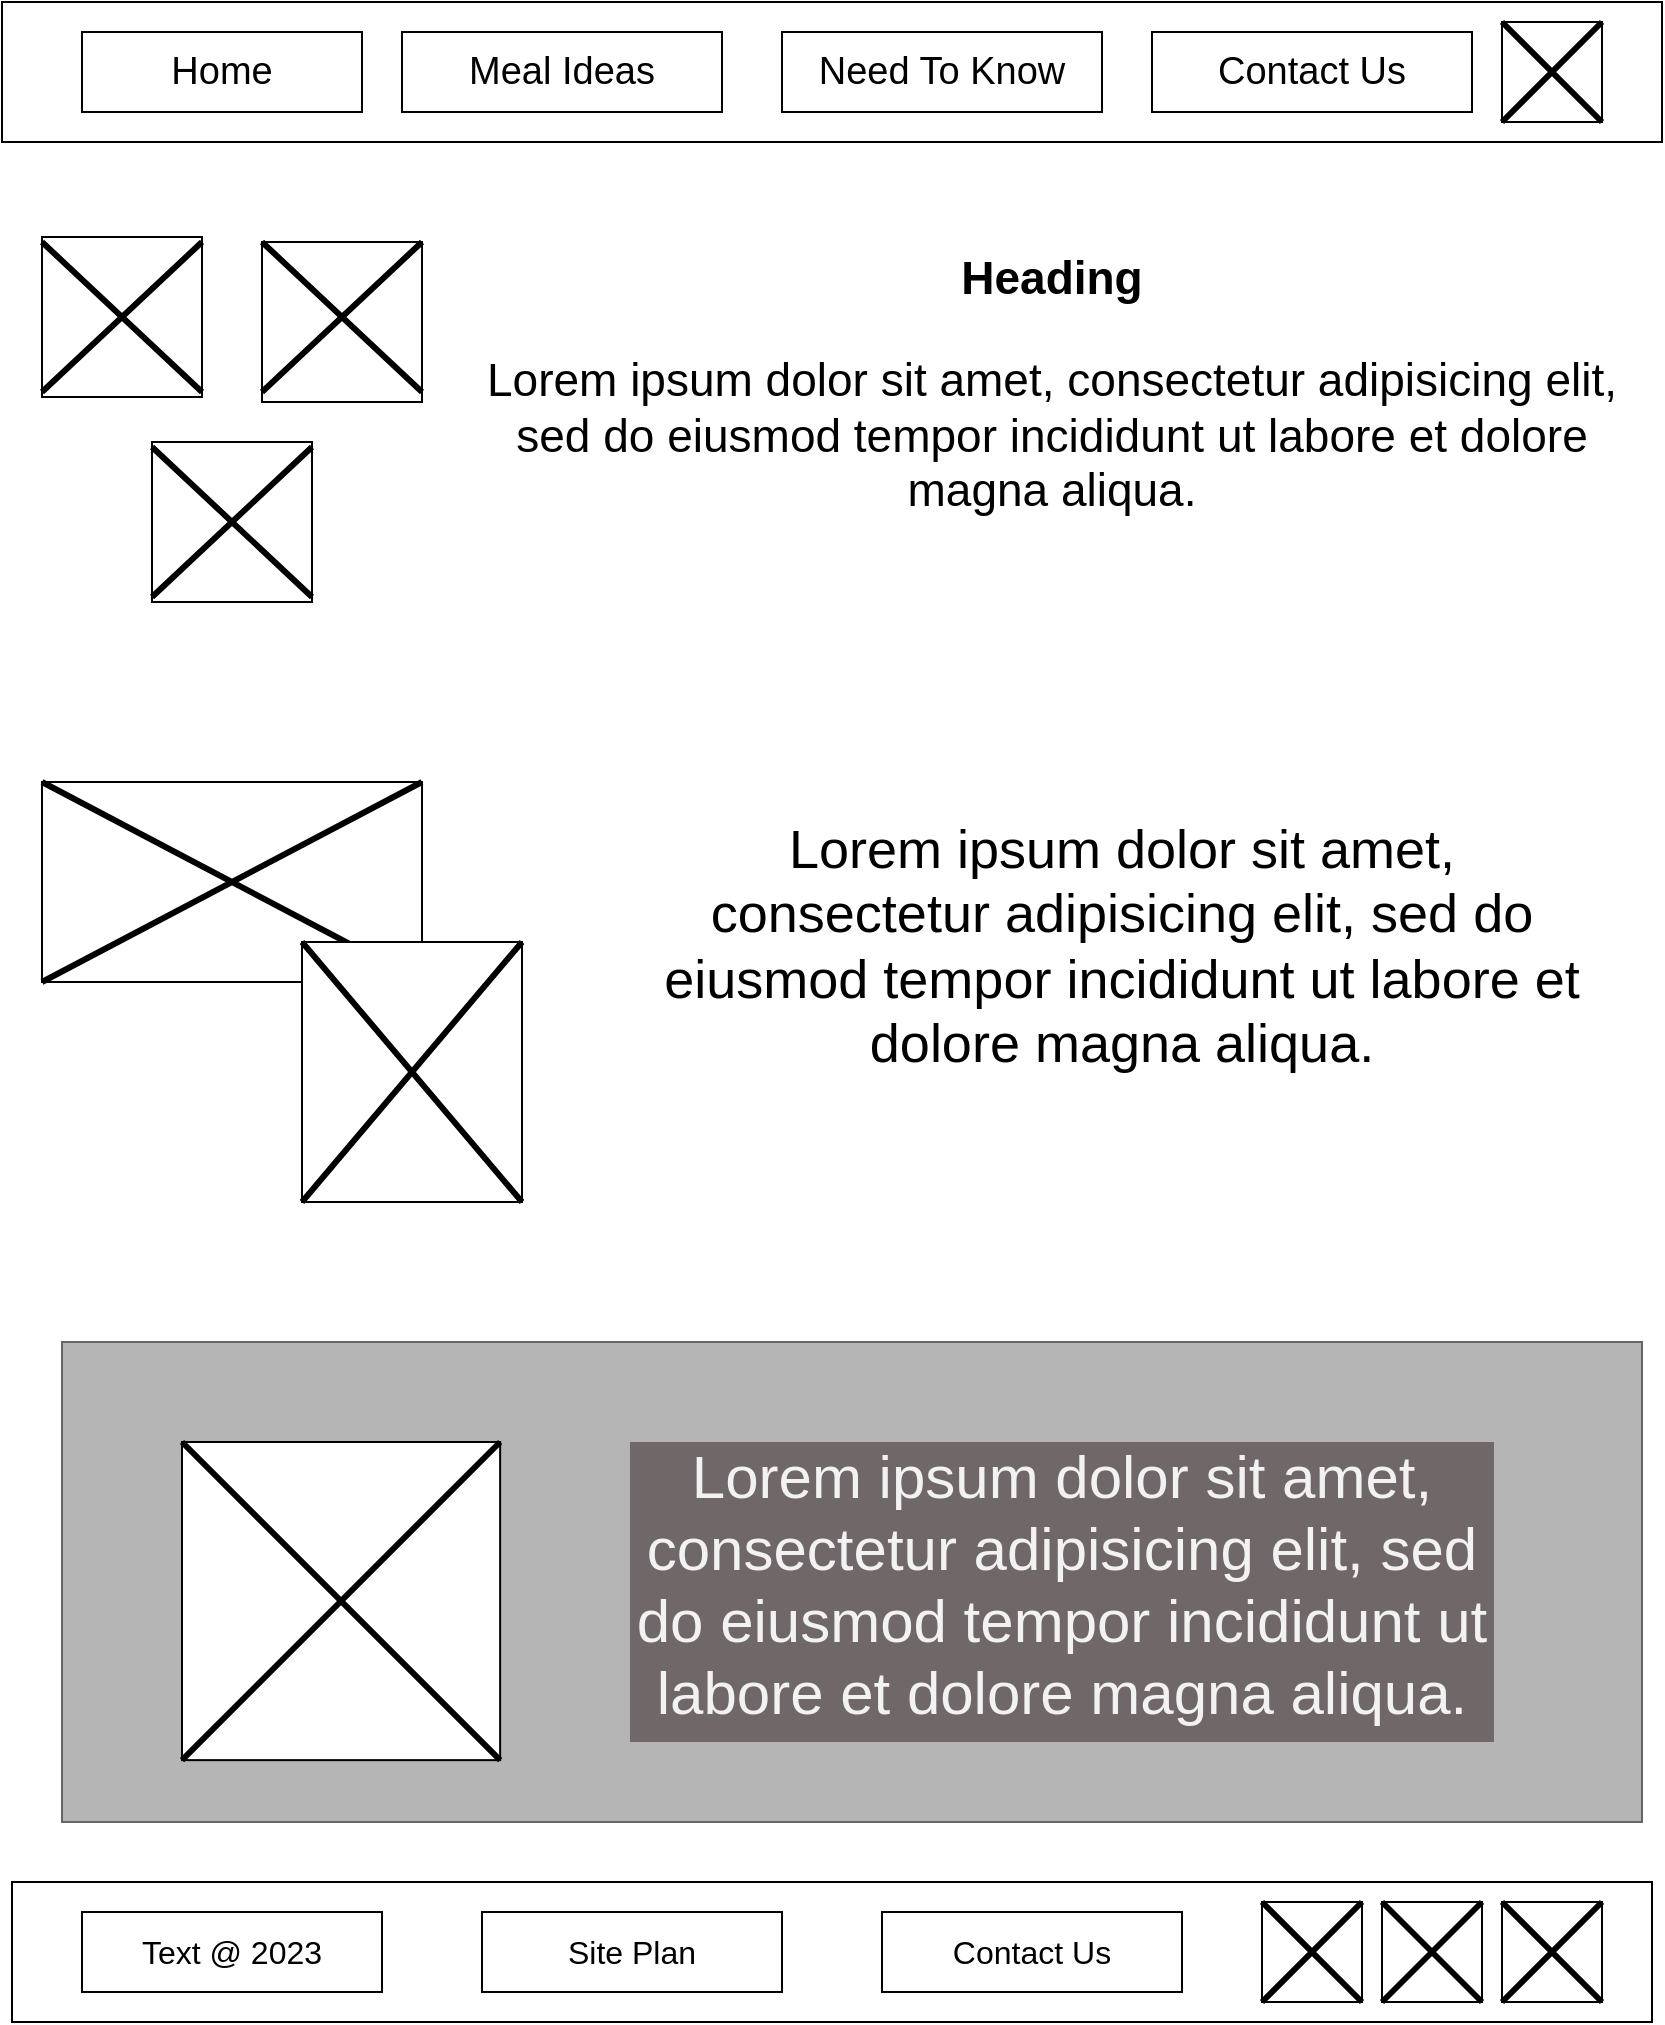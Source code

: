 <mxfile version="22.0.8" type="device">
  <diagram name="Page-1" id="4NdmZDGdV9eQTbaRouFe">
    <mxGraphModel dx="3244" dy="3424" grid="1" gridSize="10" guides="1" tooltips="1" connect="1" arrows="1" fold="1" page="1" pageScale="1" pageWidth="850" pageHeight="1100" math="0" shadow="0">
      <root>
        <mxCell id="0" />
        <mxCell id="1" parent="0" />
        <mxCell id="ePWSj0OLA_SV6YG4xHlB-46" value="" style="rounded=0;whiteSpace=wrap;html=1;fillColor=#B5B5B5;strokeColor=#666666;fontColor=#333333;" vertex="1" parent="1">
          <mxGeometry x="-810" y="-1520" width="790" height="240" as="geometry" />
        </mxCell>
        <mxCell id="ePWSj0OLA_SV6YG4xHlB-29" value="" style="rounded=0;whiteSpace=wrap;html=1;rotation=0;" vertex="1" parent="1">
          <mxGeometry x="-820" y="-1800" width="190" height="100" as="geometry" />
        </mxCell>
        <mxCell id="ePWSj0OLA_SV6YG4xHlB-1" value="" style="rounded=0;whiteSpace=wrap;html=1;" vertex="1" parent="1">
          <mxGeometry x="-840" y="-2190" width="830" height="70" as="geometry" />
        </mxCell>
        <mxCell id="ePWSj0OLA_SV6YG4xHlB-2" value="" style="whiteSpace=wrap;html=1;aspect=fixed;" vertex="1" parent="1">
          <mxGeometry x="-90" y="-2180" width="50" height="50" as="geometry" />
        </mxCell>
        <mxCell id="ePWSj0OLA_SV6YG4xHlB-3" value="" style="shape=umlDestroy;whiteSpace=wrap;html=1;strokeWidth=3;targetShapes=umlLifeline;" vertex="1" parent="1">
          <mxGeometry x="-90" y="-2180" width="50" height="50" as="geometry" />
        </mxCell>
        <mxCell id="ePWSj0OLA_SV6YG4xHlB-4" value="&lt;font style=&quot;font-size: 19px;&quot;&gt;Home&lt;/font&gt;" style="html=1;whiteSpace=wrap;" vertex="1" parent="1">
          <mxGeometry x="-800" y="-2175" width="140" height="40" as="geometry" />
        </mxCell>
        <mxCell id="ePWSj0OLA_SV6YG4xHlB-5" value="&lt;font style=&quot;font-size: 19px;&quot;&gt;Meal Ideas&lt;/font&gt;" style="html=1;whiteSpace=wrap;" vertex="1" parent="1">
          <mxGeometry x="-640" y="-2175" width="160" height="40" as="geometry" />
        </mxCell>
        <mxCell id="ePWSj0OLA_SV6YG4xHlB-6" value="&lt;font style=&quot;font-size: 19px;&quot;&gt;Need To Know&lt;/font&gt;" style="html=1;whiteSpace=wrap;" vertex="1" parent="1">
          <mxGeometry x="-450" y="-2175" width="160" height="40" as="geometry" />
        </mxCell>
        <mxCell id="ePWSj0OLA_SV6YG4xHlB-7" value="&lt;h1 style=&quot;font-size: 23px;&quot;&gt;Heading&lt;/h1&gt;&lt;p style=&quot;font-size: 23px;&quot;&gt;Lorem ipsum dolor sit amet, consectetur adipisicing elit, sed do eiusmod tempor incididunt ut labore et dolore magna aliqua.&lt;/p&gt;" style="text;html=1;strokeColor=none;fillColor=none;spacing=5;spacingTop=-20;whiteSpace=wrap;overflow=hidden;rounded=0;align=center;fontSize=23;" vertex="1" parent="1">
          <mxGeometry x="-620" y="-2070" width="610" height="160" as="geometry" />
        </mxCell>
        <mxCell id="ePWSj0OLA_SV6YG4xHlB-11" value="" style="shape=umlDestroy;whiteSpace=wrap;html=1;strokeWidth=3;targetShapes=umlLifeline;" vertex="1" parent="1">
          <mxGeometry x="-820" y="-1800" width="190" height="100" as="geometry" />
        </mxCell>
        <mxCell id="ePWSj0OLA_SV6YG4xHlB-12" value="&lt;h1 style=&quot;font-size: 27px;&quot;&gt;&lt;span style=&quot;font-weight: normal; background-color: initial;&quot;&gt;Lorem ipsum dolor sit amet, consectetur adipisicing elit, sed do eiusmod tempor incididunt ut labore et dolore magna aliqua.&lt;/span&gt;&lt;br&gt;&lt;/h1&gt;" style="text;html=1;strokeColor=none;fillColor=none;spacing=5;spacingTop=-20;whiteSpace=wrap;overflow=hidden;rounded=0;fontSize=27;align=center;" vertex="1" parent="1">
          <mxGeometry x="-520" y="-1790" width="480" height="160" as="geometry" />
        </mxCell>
        <mxCell id="ePWSj0OLA_SV6YG4xHlB-16" value="Lorem ipsum dolor sit amet, consectetur adipisicing elit, sed do eiusmod tempor incididunt ut labore et dolore magna aliqua.&#xa;" style="text;spacing=5;spacingTop=-20;whiteSpace=wrap;overflow=hidden;rounded=0;fontSize=30;align=center;labelBackgroundColor=#706868;strokeColor=none;fontColor=#F2F2F2;" vertex="1" parent="1">
          <mxGeometry x="-530" y="-1460" width="440" height="140" as="geometry" />
        </mxCell>
        <mxCell id="ePWSj0OLA_SV6YG4xHlB-17" value="" style="rounded=0;whiteSpace=wrap;html=1;" vertex="1" parent="1">
          <mxGeometry x="-835" y="-1250" width="820" height="70" as="geometry" />
        </mxCell>
        <mxCell id="ePWSj0OLA_SV6YG4xHlB-18" value="" style="whiteSpace=wrap;html=1;aspect=fixed;" vertex="1" parent="1">
          <mxGeometry x="-90" y="-1240" width="50" height="50" as="geometry" />
        </mxCell>
        <mxCell id="ePWSj0OLA_SV6YG4xHlB-19" value="" style="whiteSpace=wrap;html=1;aspect=fixed;" vertex="1" parent="1">
          <mxGeometry x="-150" y="-1240" width="50" height="50" as="geometry" />
        </mxCell>
        <mxCell id="ePWSj0OLA_SV6YG4xHlB-20" value="" style="whiteSpace=wrap;html=1;aspect=fixed;" vertex="1" parent="1">
          <mxGeometry x="-210" y="-1240" width="50" height="50" as="geometry" />
        </mxCell>
        <mxCell id="ePWSj0OLA_SV6YG4xHlB-21" value="" style="shape=umlDestroy;whiteSpace=wrap;html=1;strokeWidth=3;targetShapes=umlLifeline;" vertex="1" parent="1">
          <mxGeometry x="-210" y="-1240" width="50" height="50" as="geometry" />
        </mxCell>
        <mxCell id="ePWSj0OLA_SV6YG4xHlB-22" value="" style="shape=umlDestroy;whiteSpace=wrap;html=1;strokeWidth=3;targetShapes=umlLifeline;" vertex="1" parent="1">
          <mxGeometry x="-150" y="-1240" width="50" height="50" as="geometry" />
        </mxCell>
        <mxCell id="ePWSj0OLA_SV6YG4xHlB-23" value="" style="shape=umlDestroy;whiteSpace=wrap;html=1;strokeWidth=3;targetShapes=umlLifeline;" vertex="1" parent="1">
          <mxGeometry x="-90" y="-1240" width="50" height="50" as="geometry" />
        </mxCell>
        <mxCell id="ePWSj0OLA_SV6YG4xHlB-24" value="&lt;font style=&quot;font-size: 16px;&quot;&gt;Text @ 2023&lt;/font&gt;" style="html=1;whiteSpace=wrap;" vertex="1" parent="1">
          <mxGeometry x="-800" y="-1235" width="150" height="40" as="geometry" />
        </mxCell>
        <mxCell id="ePWSj0OLA_SV6YG4xHlB-25" value="&lt;font style=&quot;font-size: 16px;&quot;&gt;Site Plan&lt;/font&gt;" style="html=1;whiteSpace=wrap;" vertex="1" parent="1">
          <mxGeometry x="-600" y="-1235" width="150" height="40" as="geometry" />
        </mxCell>
        <mxCell id="ePWSj0OLA_SV6YG4xHlB-26" value="&lt;font style=&quot;font-size: 19px;&quot;&gt;Contact Us&lt;/font&gt;" style="html=1;whiteSpace=wrap;" vertex="1" parent="1">
          <mxGeometry x="-265" y="-2175" width="160" height="40" as="geometry" />
        </mxCell>
        <mxCell id="ePWSj0OLA_SV6YG4xHlB-27" value="&lt;font style=&quot;font-size: 16px;&quot;&gt;Contact Us&lt;/font&gt;" style="html=1;whiteSpace=wrap;" vertex="1" parent="1">
          <mxGeometry x="-400" y="-1235" width="150" height="40" as="geometry" />
        </mxCell>
        <mxCell id="ePWSj0OLA_SV6YG4xHlB-31" value="" style="group" vertex="1" connectable="0" parent="1">
          <mxGeometry x="-750" y="-1470" width="210" height="200" as="geometry" />
        </mxCell>
        <mxCell id="ePWSj0OLA_SV6YG4xHlB-30" value="" style="whiteSpace=wrap;html=1;aspect=fixed;container=1;movable=1;resizable=1;rotatable=1;deletable=1;editable=1;locked=0;connectable=1;" vertex="1" parent="ePWSj0OLA_SV6YG4xHlB-31">
          <mxGeometry width="159.064" height="159.064" as="geometry" />
        </mxCell>
        <mxCell id="ePWSj0OLA_SV6YG4xHlB-15" value="" style="shape=umlDestroy;whiteSpace=wrap;html=1;strokeWidth=3;targetShapes=umlLifeline;" vertex="1" parent="ePWSj0OLA_SV6YG4xHlB-30">
          <mxGeometry width="159.064" height="159.064" as="geometry" />
        </mxCell>
        <mxCell id="ePWSj0OLA_SV6YG4xHlB-38" value="" style="whiteSpace=wrap;html=1;aspect=fixed;" vertex="1" parent="1">
          <mxGeometry x="-820" y="-2072.5" width="80" height="80" as="geometry" />
        </mxCell>
        <mxCell id="ePWSj0OLA_SV6YG4xHlB-39" value="" style="shape=umlDestroy;whiteSpace=wrap;html=1;strokeWidth=3;targetShapes=umlLifeline;" vertex="1" parent="1">
          <mxGeometry x="-820" y="-2070" width="80" height="75" as="geometry" />
        </mxCell>
        <mxCell id="ePWSj0OLA_SV6YG4xHlB-40" value="" style="whiteSpace=wrap;html=1;aspect=fixed;" vertex="1" parent="1">
          <mxGeometry x="-765" y="-1970" width="80" height="80" as="geometry" />
        </mxCell>
        <mxCell id="ePWSj0OLA_SV6YG4xHlB-41" value="" style="whiteSpace=wrap;html=1;aspect=fixed;" vertex="1" parent="1">
          <mxGeometry x="-710" y="-2070" width="80" height="80" as="geometry" />
        </mxCell>
        <mxCell id="ePWSj0OLA_SV6YG4xHlB-42" value="" style="shape=umlDestroy;whiteSpace=wrap;html=1;strokeWidth=3;targetShapes=umlLifeline;" vertex="1" parent="1">
          <mxGeometry x="-710" y="-2070" width="80" height="75" as="geometry" />
        </mxCell>
        <mxCell id="ePWSj0OLA_SV6YG4xHlB-43" value="" style="shape=umlDestroy;whiteSpace=wrap;html=1;strokeWidth=3;targetShapes=umlLifeline;" vertex="1" parent="1">
          <mxGeometry x="-765" y="-1967.5" width="80" height="75" as="geometry" />
        </mxCell>
        <mxCell id="ePWSj0OLA_SV6YG4xHlB-44" value="" style="rounded=0;whiteSpace=wrap;html=1;" vertex="1" parent="1">
          <mxGeometry x="-690" y="-1720" width="110" height="130" as="geometry" />
        </mxCell>
        <mxCell id="ePWSj0OLA_SV6YG4xHlB-45" value="" style="shape=umlDestroy;whiteSpace=wrap;html=1;strokeWidth=3;targetShapes=umlLifeline;" vertex="1" parent="1">
          <mxGeometry x="-690" y="-1720" width="110" height="130" as="geometry" />
        </mxCell>
      </root>
    </mxGraphModel>
  </diagram>
</mxfile>
